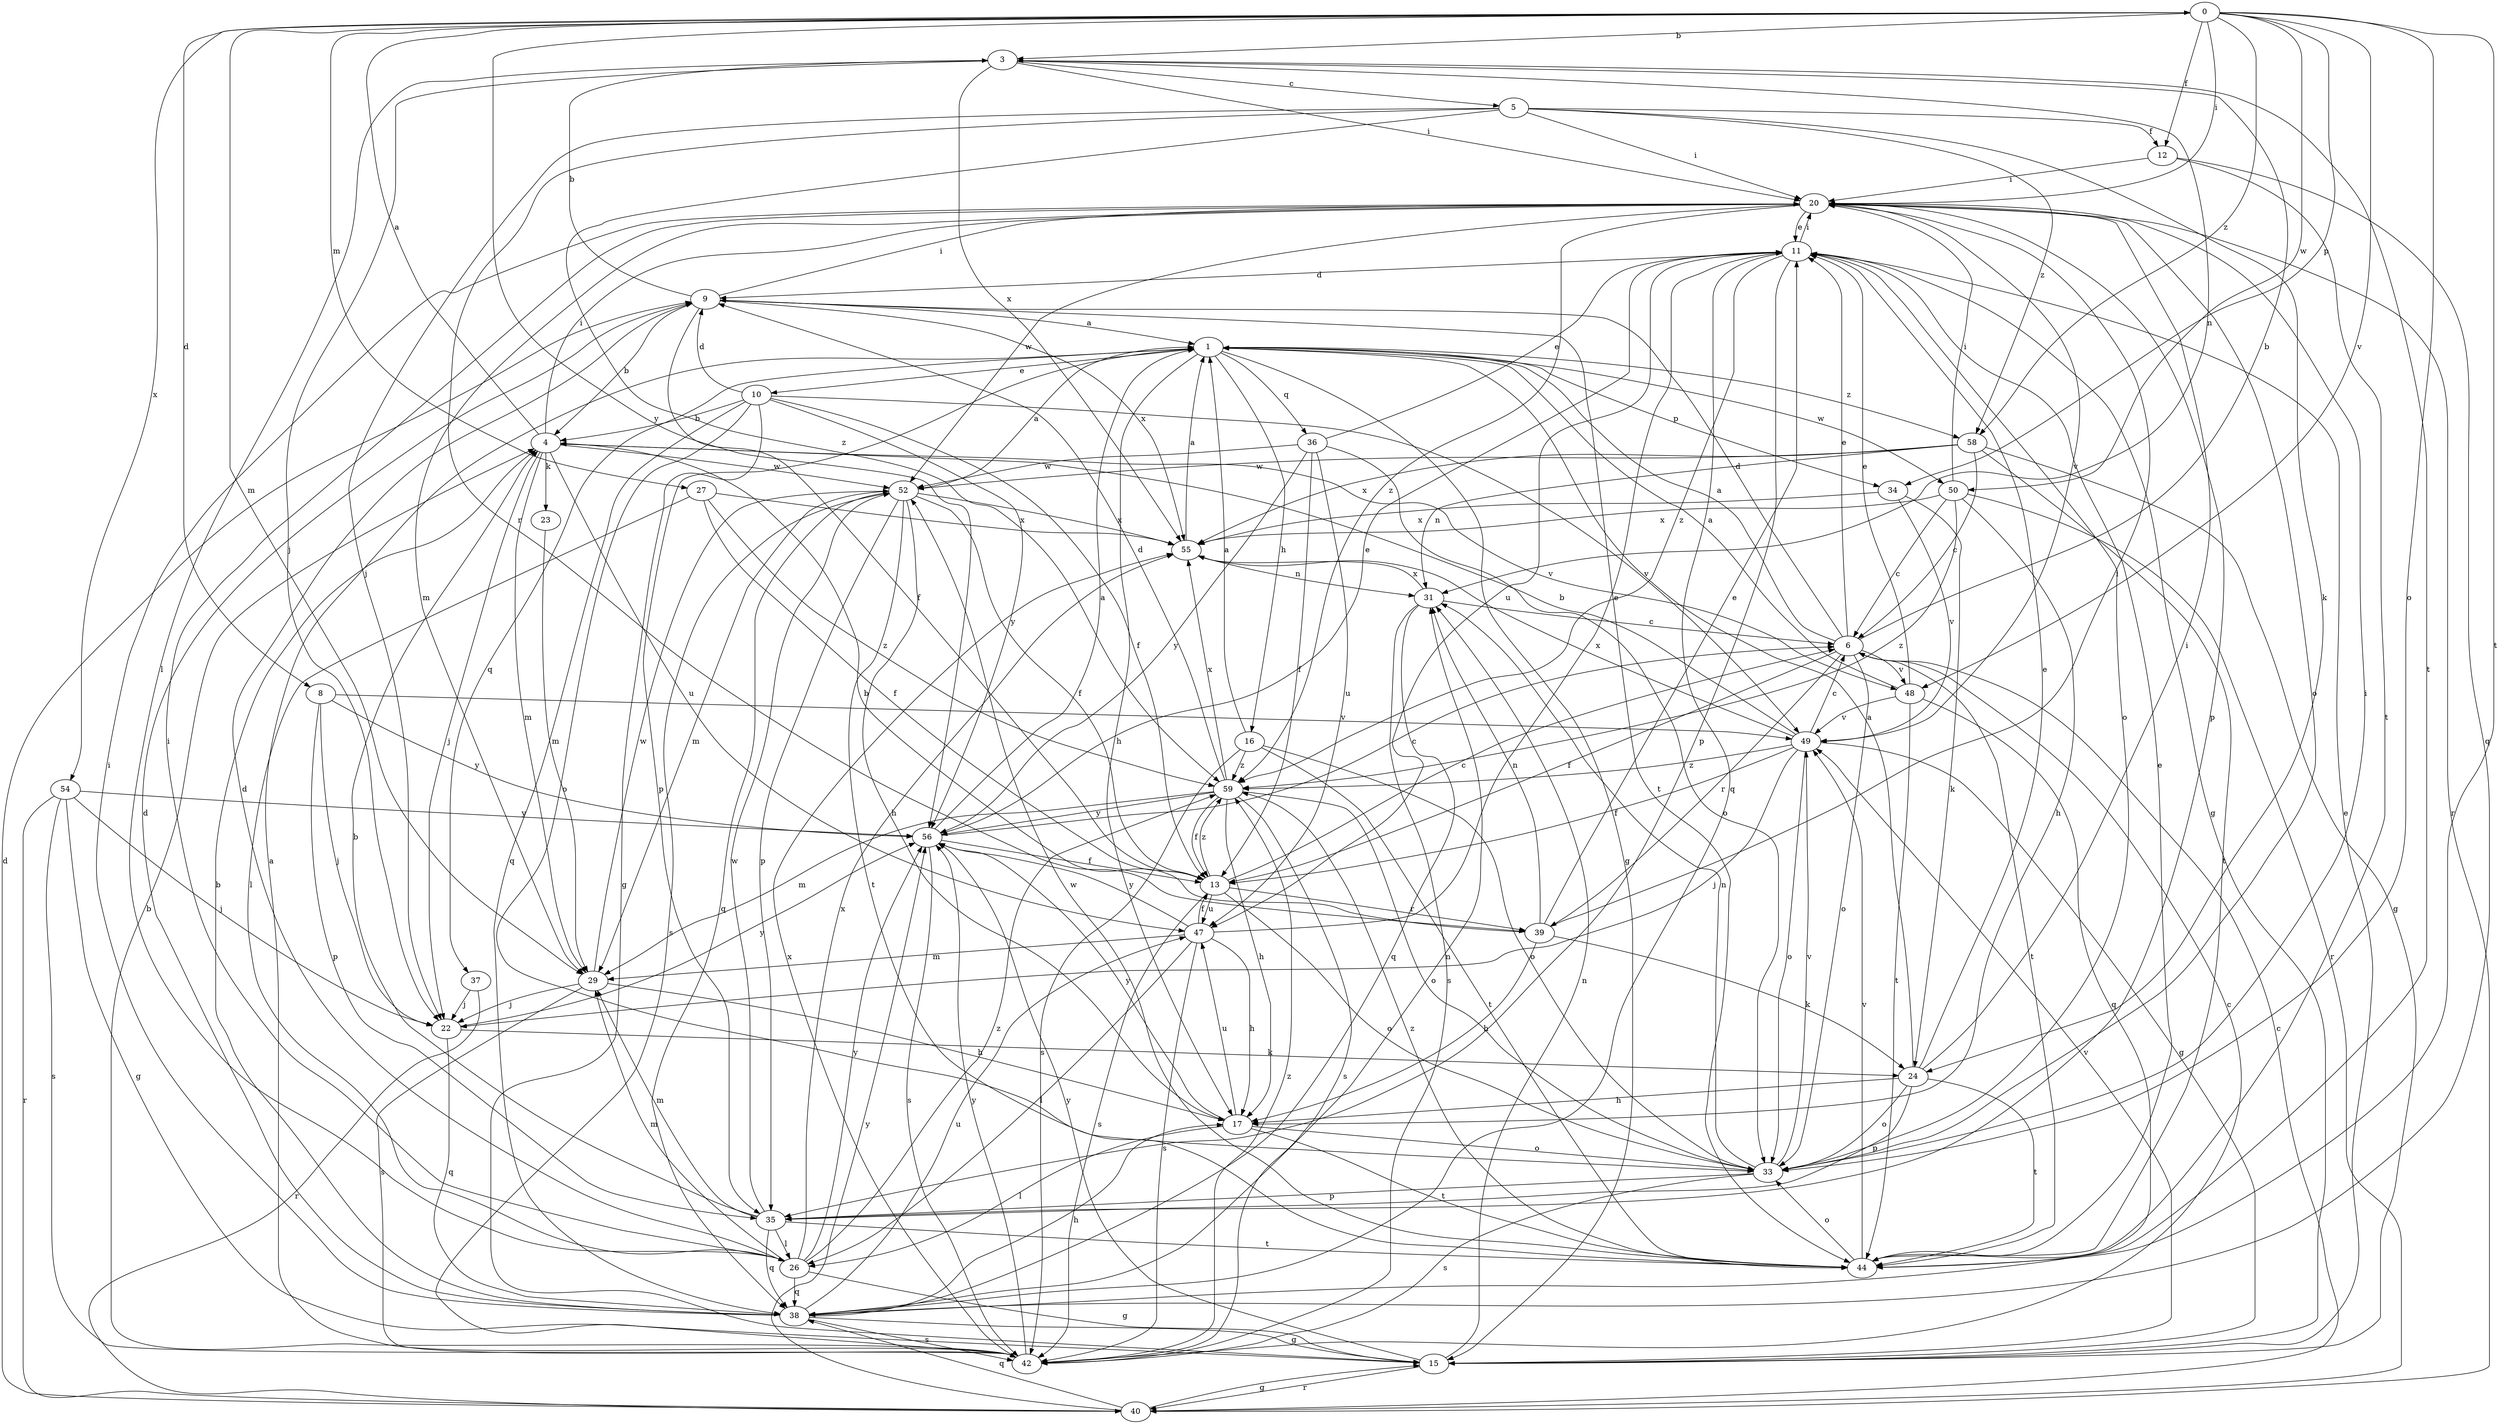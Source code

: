 strict digraph  {
0;
1;
3;
4;
5;
6;
8;
9;
10;
11;
12;
13;
15;
16;
17;
20;
22;
23;
24;
26;
27;
29;
31;
33;
34;
35;
36;
37;
38;
39;
40;
42;
44;
47;
48;
49;
50;
52;
54;
55;
56;
58;
59;
0 -> 3  [label=b];
0 -> 8  [label=d];
0 -> 12  [label=f];
0 -> 20  [label=i];
0 -> 27  [label=m];
0 -> 29  [label=m];
0 -> 33  [label=o];
0 -> 34  [label=p];
0 -> 44  [label=t];
0 -> 48  [label=v];
0 -> 50  [label=w];
0 -> 54  [label=x];
0 -> 56  [label=y];
0 -> 58  [label=z];
1 -> 10  [label=e];
1 -> 15  [label=g];
1 -> 16  [label=h];
1 -> 17  [label=h];
1 -> 34  [label=p];
1 -> 35  [label=p];
1 -> 36  [label=q];
1 -> 37  [label=q];
1 -> 50  [label=w];
1 -> 58  [label=z];
3 -> 5  [label=c];
3 -> 20  [label=i];
3 -> 22  [label=j];
3 -> 26  [label=l];
3 -> 31  [label=n];
3 -> 44  [label=t];
3 -> 55  [label=x];
4 -> 0  [label=a];
4 -> 20  [label=i];
4 -> 22  [label=j];
4 -> 23  [label=k];
4 -> 29  [label=m];
4 -> 47  [label=u];
4 -> 48  [label=v];
4 -> 52  [label=w];
5 -> 12  [label=f];
5 -> 20  [label=i];
5 -> 22  [label=j];
5 -> 24  [label=k];
5 -> 39  [label=r];
5 -> 58  [label=z];
5 -> 59  [label=z];
6 -> 1  [label=a];
6 -> 3  [label=b];
6 -> 9  [label=d];
6 -> 11  [label=e];
6 -> 13  [label=f];
6 -> 33  [label=o];
6 -> 39  [label=r];
6 -> 44  [label=t];
6 -> 48  [label=v];
8 -> 22  [label=j];
8 -> 35  [label=p];
8 -> 49  [label=v];
8 -> 56  [label=y];
9 -> 1  [label=a];
9 -> 3  [label=b];
9 -> 4  [label=b];
9 -> 13  [label=f];
9 -> 20  [label=i];
9 -> 44  [label=t];
9 -> 55  [label=x];
10 -> 4  [label=b];
10 -> 9  [label=d];
10 -> 13  [label=f];
10 -> 15  [label=g];
10 -> 33  [label=o];
10 -> 38  [label=q];
10 -> 49  [label=v];
10 -> 56  [label=y];
11 -> 9  [label=d];
11 -> 15  [label=g];
11 -> 20  [label=i];
11 -> 33  [label=o];
11 -> 35  [label=p];
11 -> 38  [label=q];
11 -> 47  [label=u];
11 -> 59  [label=z];
12 -> 20  [label=i];
12 -> 38  [label=q];
12 -> 44  [label=t];
13 -> 6  [label=c];
13 -> 33  [label=o];
13 -> 39  [label=r];
13 -> 42  [label=s];
13 -> 47  [label=u];
13 -> 59  [label=z];
15 -> 11  [label=e];
15 -> 31  [label=n];
15 -> 40  [label=r];
15 -> 49  [label=v];
15 -> 56  [label=y];
16 -> 1  [label=a];
16 -> 33  [label=o];
16 -> 42  [label=s];
16 -> 44  [label=t];
16 -> 59  [label=z];
17 -> 26  [label=l];
17 -> 33  [label=o];
17 -> 44  [label=t];
17 -> 47  [label=u];
17 -> 56  [label=y];
20 -> 11  [label=e];
20 -> 29  [label=m];
20 -> 33  [label=o];
20 -> 35  [label=p];
20 -> 40  [label=r];
20 -> 49  [label=v];
20 -> 52  [label=w];
20 -> 59  [label=z];
22 -> 24  [label=k];
22 -> 38  [label=q];
22 -> 56  [label=y];
23 -> 29  [label=m];
24 -> 1  [label=a];
24 -> 11  [label=e];
24 -> 17  [label=h];
24 -> 20  [label=i];
24 -> 33  [label=o];
24 -> 35  [label=p];
24 -> 44  [label=t];
26 -> 9  [label=d];
26 -> 15  [label=g];
26 -> 20  [label=i];
26 -> 29  [label=m];
26 -> 38  [label=q];
26 -> 55  [label=x];
26 -> 56  [label=y];
26 -> 59  [label=z];
27 -> 13  [label=f];
27 -> 26  [label=l];
27 -> 55  [label=x];
27 -> 59  [label=z];
29 -> 17  [label=h];
29 -> 22  [label=j];
29 -> 42  [label=s];
29 -> 52  [label=w];
31 -> 6  [label=c];
31 -> 38  [label=q];
31 -> 42  [label=s];
31 -> 55  [label=x];
33 -> 20  [label=i];
33 -> 31  [label=n];
33 -> 35  [label=p];
33 -> 42  [label=s];
33 -> 49  [label=v];
34 -> 24  [label=k];
34 -> 49  [label=v];
34 -> 55  [label=x];
35 -> 4  [label=b];
35 -> 26  [label=l];
35 -> 29  [label=m];
35 -> 38  [label=q];
35 -> 44  [label=t];
35 -> 52  [label=w];
36 -> 11  [label=e];
36 -> 13  [label=f];
36 -> 33  [label=o];
36 -> 47  [label=u];
36 -> 52  [label=w];
36 -> 56  [label=y];
37 -> 22  [label=j];
37 -> 40  [label=r];
38 -> 4  [label=b];
38 -> 9  [label=d];
38 -> 15  [label=g];
38 -> 17  [label=h];
38 -> 20  [label=i];
38 -> 31  [label=n];
38 -> 42  [label=s];
38 -> 47  [label=u];
39 -> 4  [label=b];
39 -> 11  [label=e];
39 -> 17  [label=h];
39 -> 20  [label=i];
39 -> 24  [label=k];
39 -> 31  [label=n];
40 -> 6  [label=c];
40 -> 9  [label=d];
40 -> 15  [label=g];
40 -> 38  [label=q];
40 -> 56  [label=y];
42 -> 1  [label=a];
42 -> 4  [label=b];
42 -> 6  [label=c];
42 -> 55  [label=x];
42 -> 56  [label=y];
42 -> 59  [label=z];
44 -> 11  [label=e];
44 -> 33  [label=o];
44 -> 49  [label=v];
44 -> 52  [label=w];
44 -> 59  [label=z];
47 -> 11  [label=e];
47 -> 13  [label=f];
47 -> 17  [label=h];
47 -> 26  [label=l];
47 -> 29  [label=m];
47 -> 42  [label=s];
47 -> 56  [label=y];
48 -> 1  [label=a];
48 -> 11  [label=e];
48 -> 38  [label=q];
48 -> 44  [label=t];
48 -> 49  [label=v];
49 -> 4  [label=b];
49 -> 6  [label=c];
49 -> 13  [label=f];
49 -> 15  [label=g];
49 -> 22  [label=j];
49 -> 33  [label=o];
49 -> 55  [label=x];
49 -> 59  [label=z];
50 -> 6  [label=c];
50 -> 17  [label=h];
50 -> 20  [label=i];
50 -> 40  [label=r];
50 -> 55  [label=x];
50 -> 59  [label=z];
52 -> 1  [label=a];
52 -> 13  [label=f];
52 -> 17  [label=h];
52 -> 29  [label=m];
52 -> 35  [label=p];
52 -> 38  [label=q];
52 -> 42  [label=s];
52 -> 44  [label=t];
52 -> 55  [label=x];
54 -> 15  [label=g];
54 -> 22  [label=j];
54 -> 40  [label=r];
54 -> 42  [label=s];
54 -> 56  [label=y];
55 -> 1  [label=a];
55 -> 31  [label=n];
56 -> 1  [label=a];
56 -> 6  [label=c];
56 -> 11  [label=e];
56 -> 13  [label=f];
56 -> 42  [label=s];
58 -> 6  [label=c];
58 -> 15  [label=g];
58 -> 31  [label=n];
58 -> 44  [label=t];
58 -> 52  [label=w];
58 -> 55  [label=x];
59 -> 9  [label=d];
59 -> 13  [label=f];
59 -> 17  [label=h];
59 -> 29  [label=m];
59 -> 33  [label=o];
59 -> 42  [label=s];
59 -> 55  [label=x];
59 -> 56  [label=y];
}
